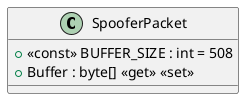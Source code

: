@startuml
class SpooferPacket {
    + <<const>> BUFFER_SIZE : int = 508
    + Buffer : byte[] <<get>> <<set>>
}
@enduml
